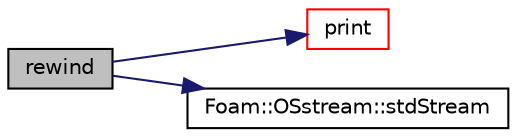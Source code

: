 digraph "rewind"
{
  bgcolor="transparent";
  edge [fontname="Helvetica",fontsize="10",labelfontname="Helvetica",labelfontsize="10"];
  node [fontname="Helvetica",fontsize="10",shape=record];
  rankdir="LR";
  Node1 [label="rewind",height=0.2,width=0.4,color="black", fillcolor="grey75", style="filled", fontcolor="black"];
  Node1 -> Node2 [color="midnightblue",fontsize="10",style="solid",fontname="Helvetica"];
  Node2 [label="print",height=0.2,width=0.4,color="red",URL="$a01775.html#a396408e517abe1f8cae9d2844a18ad1e",tooltip="Print description to Ostream. "];
  Node1 -> Node3 [color="midnightblue",fontsize="10",style="solid",fontname="Helvetica"];
  Node3 [label="Foam::OSstream::stdStream",height=0.2,width=0.4,color="black",URL="$a01773.html#a54d3f1bc6b6beef93ef6b2527f0b0534",tooltip="Access to underlying std::ostream. "];
}
